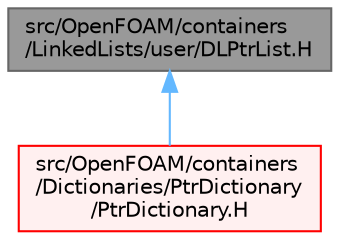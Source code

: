 digraph "src/OpenFOAM/containers/LinkedLists/user/DLPtrList.H"
{
 // LATEX_PDF_SIZE
  bgcolor="transparent";
  edge [fontname=Helvetica,fontsize=10,labelfontname=Helvetica,labelfontsize=10];
  node [fontname=Helvetica,fontsize=10,shape=box,height=0.2,width=0.4];
  Node1 [id="Node000001",label="src/OpenFOAM/containers\l/LinkedLists/user/DLPtrList.H",height=0.2,width=0.4,color="gray40", fillcolor="grey60", style="filled", fontcolor="black",tooltip="Non-intrusive doubly-linked pointer list."];
  Node1 -> Node2 [id="edge1_Node000001_Node000002",dir="back",color="steelblue1",style="solid",tooltip=" "];
  Node2 [id="Node000002",label="src/OpenFOAM/containers\l/Dictionaries/PtrDictionary\l/PtrDictionary.H",height=0.2,width=0.4,color="red", fillcolor="#FFF0F0", style="filled",URL="$PtrDictionary_8H.html",tooltip=" "];
}
